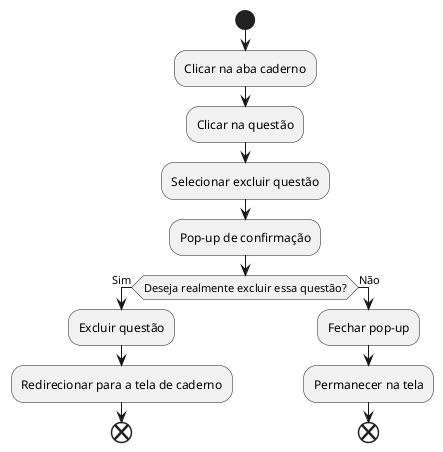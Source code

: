 @startuml excluir
start
:Clicar na aba caderno;
:Clicar na questão;
:Selecionar excluir questão;
:Pop-up de confirmação;
if (Deseja realmente excluir essa questão?) then (Sim)
    :Excluir questão;
    :Redirecionar para a tela de caderno;
    end
else (Não)
    :Fechar pop-up;
    :Permanecer na tela;
    end
@enduml
